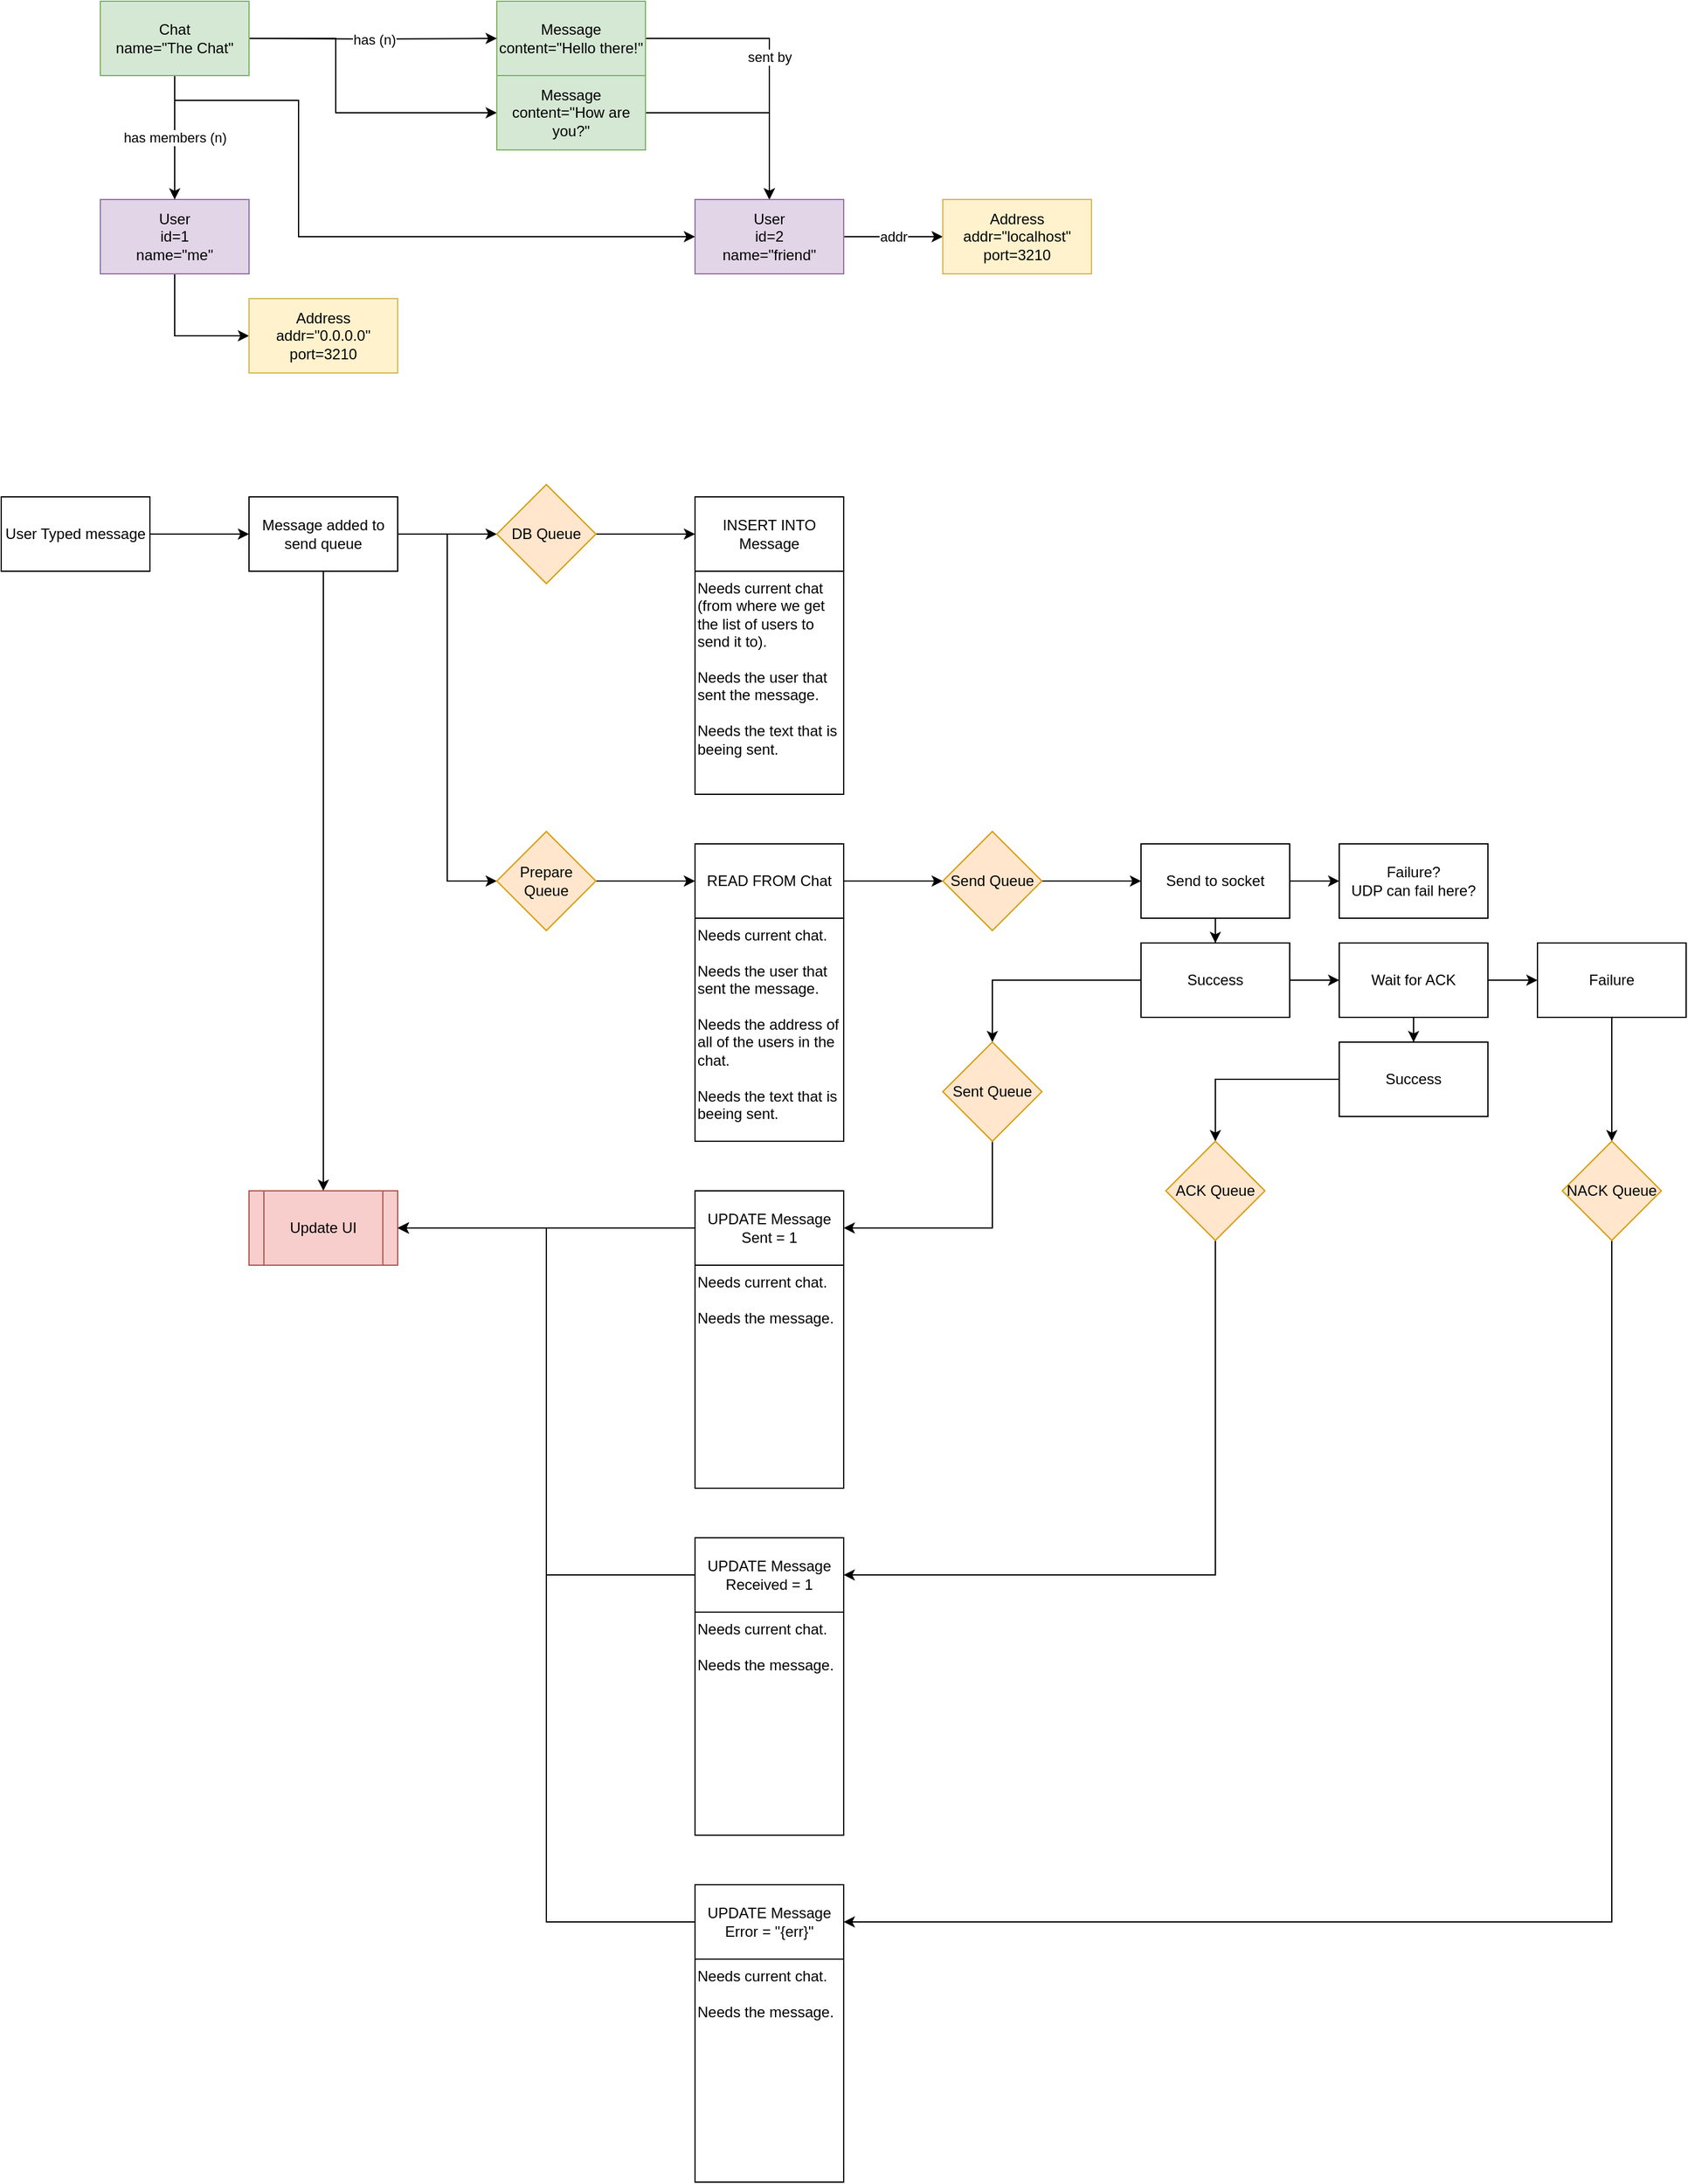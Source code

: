 <mxfile version="20.4.0" type="device"><diagram id="pZVqNI0CQ0PQjNNeOzV9" name="Page-1"><mxGraphModel dx="1185" dy="631" grid="1" gridSize="10" guides="1" tooltips="1" connect="1" arrows="1" fold="1" page="1" pageScale="1" pageWidth="850" pageHeight="1100" math="0" shadow="0"><root><mxCell id="0"/><mxCell id="1" parent="0"/><mxCell id="Ro1MwXD4zNUv3l3HNlXt-22" value="sent by" style="edgeStyle=orthogonalEdgeStyle;rounded=0;orthogonalLoop=1;jettySize=auto;html=1;exitX=1;exitY=0.5;exitDx=0;exitDy=0;endArrow=classic;endFill=1;" edge="1" parent="1" source="Ro1MwXD4zNUv3l3HNlXt-20" target="Ro1MwXD4zNUv3l3HNlXt-21"><mxGeometry relative="1" as="geometry"/></mxCell><mxCell id="Ro1MwXD4zNUv3l3HNlXt-20" value="&lt;div&gt;Message&lt;/div&gt;&lt;div&gt;content=&quot;Hello there!&quot;&lt;br&gt;&lt;/div&gt;" style="rounded=0;whiteSpace=wrap;html=1;fillColor=#d5e8d4;strokeColor=#82b366;" vertex="1" parent="1"><mxGeometry x="480" y="200" width="120" height="60" as="geometry"/></mxCell><mxCell id="Ro1MwXD4zNUv3l3HNlXt-24" value="addr" style="edgeStyle=orthogonalEdgeStyle;rounded=0;orthogonalLoop=1;jettySize=auto;html=1;exitX=1;exitY=0.5;exitDx=0;exitDy=0;endArrow=classic;endFill=1;" edge="1" parent="1" source="Ro1MwXD4zNUv3l3HNlXt-21" target="Ro1MwXD4zNUv3l3HNlXt-23"><mxGeometry relative="1" as="geometry"/></mxCell><mxCell id="Ro1MwXD4zNUv3l3HNlXt-21" value="&lt;div&gt;User&lt;/div&gt;&lt;div&gt;id=2&lt;/div&gt;&lt;div&gt;name=&quot;friend&quot;&lt;br&gt;&lt;/div&gt;" style="rounded=0;whiteSpace=wrap;html=1;fillColor=#e1d5e7;strokeColor=#9673a6;" vertex="1" parent="1"><mxGeometry x="640" y="360" width="120" height="60" as="geometry"/></mxCell><mxCell id="Ro1MwXD4zNUv3l3HNlXt-23" value="&lt;div&gt;Address&lt;/div&gt;&lt;div&gt;addr=&quot;localhost&quot;&lt;/div&gt;port=3210" style="rounded=0;whiteSpace=wrap;html=1;fillColor=#fff2cc;strokeColor=#d6b656;" vertex="1" parent="1"><mxGeometry x="840" y="360" width="120" height="60" as="geometry"/></mxCell><mxCell id="Ro1MwXD4zNUv3l3HNlXt-37" style="edgeStyle=orthogonalEdgeStyle;rounded=0;orthogonalLoop=1;jettySize=auto;html=1;exitX=0.5;exitY=1;exitDx=0;exitDy=0;entryX=0;entryY=0.5;entryDx=0;entryDy=0;endArrow=classic;endFill=1;" edge="1" parent="1" source="Ro1MwXD4zNUv3l3HNlXt-25" target="Ro1MwXD4zNUv3l3HNlXt-36"><mxGeometry relative="1" as="geometry"/></mxCell><mxCell id="Ro1MwXD4zNUv3l3HNlXt-25" value="&lt;div&gt;User&lt;/div&gt;&lt;div&gt;id=1&lt;/div&gt;&lt;div&gt;name=&quot;me&quot;&lt;br&gt;&lt;/div&gt;" style="rounded=0;whiteSpace=wrap;html=1;fillColor=#e1d5e7;strokeColor=#9673a6;" vertex="1" parent="1"><mxGeometry x="160" y="360" width="120" height="60" as="geometry"/></mxCell><mxCell id="Ro1MwXD4zNUv3l3HNlXt-28" value="has (n)" style="edgeStyle=orthogonalEdgeStyle;rounded=0;orthogonalLoop=1;jettySize=auto;html=1;exitX=1;exitY=0.5;exitDx=0;exitDy=0;endArrow=classic;endFill=1;" edge="1" parent="1" target="Ro1MwXD4zNUv3l3HNlXt-20"><mxGeometry relative="1" as="geometry"><mxPoint x="280" y="230" as="sourcePoint"/><mxPoint x="400" y="230" as="targetPoint"/></mxGeometry></mxCell><mxCell id="Ro1MwXD4zNUv3l3HNlXt-29" value="has members (n)" style="edgeStyle=orthogonalEdgeStyle;rounded=0;orthogonalLoop=1;jettySize=auto;html=1;endArrow=classic;endFill=1;" edge="1" parent="1" source="Ro1MwXD4zNUv3l3HNlXt-26" target="Ro1MwXD4zNUv3l3HNlXt-25"><mxGeometry relative="1" as="geometry"/></mxCell><mxCell id="Ro1MwXD4zNUv3l3HNlXt-32" style="edgeStyle=orthogonalEdgeStyle;rounded=0;orthogonalLoop=1;jettySize=auto;html=1;exitX=0.5;exitY=1;exitDx=0;exitDy=0;entryX=0;entryY=0.5;entryDx=0;entryDy=0;endArrow=classic;endFill=1;" edge="1" parent="1" source="Ro1MwXD4zNUv3l3HNlXt-26" target="Ro1MwXD4zNUv3l3HNlXt-21"><mxGeometry relative="1" as="geometry"><Array as="points"><mxPoint x="220" y="280"/><mxPoint x="320" y="280"/><mxPoint x="320" y="390"/></Array></mxGeometry></mxCell><mxCell id="Ro1MwXD4zNUv3l3HNlXt-34" style="edgeStyle=orthogonalEdgeStyle;rounded=0;orthogonalLoop=1;jettySize=auto;html=1;exitX=1;exitY=0.5;exitDx=0;exitDy=0;entryX=0;entryY=0.5;entryDx=0;entryDy=0;endArrow=classic;endFill=1;" edge="1" parent="1" source="Ro1MwXD4zNUv3l3HNlXt-26" target="Ro1MwXD4zNUv3l3HNlXt-33"><mxGeometry relative="1" as="geometry"><Array as="points"><mxPoint x="350" y="230"/><mxPoint x="350" y="290"/></Array></mxGeometry></mxCell><mxCell id="Ro1MwXD4zNUv3l3HNlXt-26" value="&lt;div&gt;Chat&lt;/div&gt;&lt;div&gt;name=&quot;The Chat&quot;&lt;br&gt;&lt;/div&gt;" style="rounded=0;whiteSpace=wrap;html=1;fillColor=#d5e8d4;strokeColor=#82b366;" vertex="1" parent="1"><mxGeometry x="160" y="200" width="120" height="60" as="geometry"/></mxCell><mxCell id="Ro1MwXD4zNUv3l3HNlXt-35" style="edgeStyle=orthogonalEdgeStyle;rounded=0;orthogonalLoop=1;jettySize=auto;html=1;exitX=1;exitY=0.5;exitDx=0;exitDy=0;endArrow=classic;endFill=1;" edge="1" parent="1" source="Ro1MwXD4zNUv3l3HNlXt-33" target="Ro1MwXD4zNUv3l3HNlXt-21"><mxGeometry relative="1" as="geometry"/></mxCell><mxCell id="Ro1MwXD4zNUv3l3HNlXt-33" value="&lt;div&gt;Message&lt;/div&gt;&lt;div&gt;content=&quot;How are you?&quot;&lt;br&gt;&lt;/div&gt;" style="rounded=0;whiteSpace=wrap;html=1;fillColor=#d5e8d4;strokeColor=#82b366;" vertex="1" parent="1"><mxGeometry x="480" y="260" width="120" height="60" as="geometry"/></mxCell><mxCell id="Ro1MwXD4zNUv3l3HNlXt-36" value="&lt;div&gt;Address&lt;/div&gt;&lt;div&gt;addr=&quot;0.0.0.0&quot;&lt;/div&gt;port=3210" style="rounded=0;whiteSpace=wrap;html=1;fillColor=#fff2cc;strokeColor=#d6b656;" vertex="1" parent="1"><mxGeometry x="280" y="440" width="120" height="60" as="geometry"/></mxCell><mxCell id="Ro1MwXD4zNUv3l3HNlXt-42" value="" style="edgeStyle=orthogonalEdgeStyle;rounded=0;orthogonalLoop=1;jettySize=auto;html=1;endArrow=classic;endFill=1;" edge="1" parent="1" source="Ro1MwXD4zNUv3l3HNlXt-39" target="Ro1MwXD4zNUv3l3HNlXt-41"><mxGeometry relative="1" as="geometry"/></mxCell><mxCell id="Ro1MwXD4zNUv3l3HNlXt-39" value="User Typed message" style="rounded=0;whiteSpace=wrap;html=1;" vertex="1" parent="1"><mxGeometry x="80" y="600" width="120" height="60" as="geometry"/></mxCell><mxCell id="Ro1MwXD4zNUv3l3HNlXt-46" value="" style="edgeStyle=orthogonalEdgeStyle;rounded=0;orthogonalLoop=1;jettySize=auto;html=1;endArrow=classic;endFill=1;" edge="1" parent="1" source="Ro1MwXD4zNUv3l3HNlXt-41" target="Ro1MwXD4zNUv3l3HNlXt-45"><mxGeometry relative="1" as="geometry"/></mxCell><mxCell id="Ro1MwXD4zNUv3l3HNlXt-51" style="edgeStyle=orthogonalEdgeStyle;rounded=0;orthogonalLoop=1;jettySize=auto;html=1;exitX=1;exitY=0.5;exitDx=0;exitDy=0;entryX=0;entryY=0.5;entryDx=0;entryDy=0;endArrow=classic;endFill=1;" edge="1" parent="1" source="Ro1MwXD4zNUv3l3HNlXt-41" target="Ro1MwXD4zNUv3l3HNlXt-50"><mxGeometry relative="1" as="geometry"/></mxCell><mxCell id="Ro1MwXD4zNUv3l3HNlXt-80" style="edgeStyle=orthogonalEdgeStyle;rounded=0;orthogonalLoop=1;jettySize=auto;html=1;exitX=0.5;exitY=1;exitDx=0;exitDy=0;endArrow=classic;endFill=1;" edge="1" parent="1" source="Ro1MwXD4zNUv3l3HNlXt-41" target="Ro1MwXD4zNUv3l3HNlXt-76"><mxGeometry relative="1" as="geometry"><mxPoint x="339.714" y="930.0" as="targetPoint"/></mxGeometry></mxCell><mxCell id="Ro1MwXD4zNUv3l3HNlXt-41" value="Message added to send queue" style="rounded=0;whiteSpace=wrap;html=1;" vertex="1" parent="1"><mxGeometry x="280" y="600" width="120" height="60" as="geometry"/></mxCell><mxCell id="Ro1MwXD4zNUv3l3HNlXt-48" value="" style="edgeStyle=orthogonalEdgeStyle;rounded=0;orthogonalLoop=1;jettySize=auto;html=1;endArrow=classic;endFill=1;" edge="1" parent="1" source="Ro1MwXD4zNUv3l3HNlXt-45" target="Ro1MwXD4zNUv3l3HNlXt-47"><mxGeometry relative="1" as="geometry"/></mxCell><mxCell id="Ro1MwXD4zNUv3l3HNlXt-45" value="DB Queue" style="rhombus;whiteSpace=wrap;html=1;fillColor=#ffe6cc;strokeColor=#d79b00;" vertex="1" parent="1"><mxGeometry x="480" y="590" width="80" height="80" as="geometry"/></mxCell><mxCell id="Ro1MwXD4zNUv3l3HNlXt-47" value="INSERT INTO Message" style="rounded=0;whiteSpace=wrap;html=1;" vertex="1" parent="1"><mxGeometry x="640" y="600" width="120" height="60" as="geometry"/></mxCell><mxCell id="Ro1MwXD4zNUv3l3HNlXt-49" value="&lt;div&gt;Needs current chat (from where we get the list of users to send it to).&lt;/div&gt;&lt;div&gt;&lt;br&gt;&lt;/div&gt;&lt;div&gt;Needs the user that sent the message.&lt;/div&gt;&lt;div&gt;&lt;br&gt;&lt;/div&gt;&lt;div&gt;Needs the text that is beeing sent.&lt;/div&gt;" style="rounded=0;whiteSpace=wrap;html=1;align=left;verticalAlign=top;" vertex="1" parent="1"><mxGeometry x="640" y="660" width="120" height="180" as="geometry"/></mxCell><mxCell id="Ro1MwXD4zNUv3l3HNlXt-53" value="" style="edgeStyle=orthogonalEdgeStyle;rounded=0;orthogonalLoop=1;jettySize=auto;html=1;endArrow=classic;endFill=1;" edge="1" parent="1" source="Ro1MwXD4zNUv3l3HNlXt-50" target="Ro1MwXD4zNUv3l3HNlXt-52"><mxGeometry relative="1" as="geometry"/></mxCell><mxCell id="Ro1MwXD4zNUv3l3HNlXt-50" value="Prepare Queue" style="rhombus;whiteSpace=wrap;html=1;fillColor=#ffe6cc;strokeColor=#d79b00;" vertex="1" parent="1"><mxGeometry x="480" y="870" width="80" height="80" as="geometry"/></mxCell><mxCell id="Ro1MwXD4zNUv3l3HNlXt-56" value="" style="edgeStyle=orthogonalEdgeStyle;rounded=0;orthogonalLoop=1;jettySize=auto;html=1;endArrow=classic;endFill=1;" edge="1" parent="1" source="Ro1MwXD4zNUv3l3HNlXt-52" target="Ro1MwXD4zNUv3l3HNlXt-55"><mxGeometry relative="1" as="geometry"/></mxCell><mxCell id="Ro1MwXD4zNUv3l3HNlXt-52" value="READ FROM Chat" style="rounded=0;whiteSpace=wrap;html=1;" vertex="1" parent="1"><mxGeometry x="640" y="880" width="120" height="60" as="geometry"/></mxCell><mxCell id="Ro1MwXD4zNUv3l3HNlXt-54" value="&lt;div&gt;Needs current chat.&lt;/div&gt;&lt;div&gt;&lt;br&gt;&lt;/div&gt;&lt;div&gt;Needs the user that sent the message.&lt;br&gt;&lt;/div&gt;&lt;div&gt;&lt;br&gt;&lt;/div&gt;&lt;div&gt;Needs the address of all of the users in the chat.&lt;/div&gt;&lt;div&gt;&lt;br&gt;&lt;/div&gt;&lt;div&gt;Needs the text that is beeing sent.&lt;br&gt;&lt;/div&gt;" style="rounded=0;whiteSpace=wrap;html=1;align=left;verticalAlign=top;" vertex="1" parent="1"><mxGeometry x="640" y="940" width="120" height="180" as="geometry"/></mxCell><mxCell id="Ro1MwXD4zNUv3l3HNlXt-58" value="" style="edgeStyle=orthogonalEdgeStyle;rounded=0;orthogonalLoop=1;jettySize=auto;html=1;endArrow=classic;endFill=1;" edge="1" parent="1" source="Ro1MwXD4zNUv3l3HNlXt-55" target="Ro1MwXD4zNUv3l3HNlXt-57"><mxGeometry relative="1" as="geometry"/></mxCell><mxCell id="Ro1MwXD4zNUv3l3HNlXt-55" value="Send Queue" style="rhombus;whiteSpace=wrap;html=1;fillColor=#ffe6cc;strokeColor=#d79b00;" vertex="1" parent="1"><mxGeometry x="840" y="870" width="80" height="80" as="geometry"/></mxCell><mxCell id="Ro1MwXD4zNUv3l3HNlXt-60" value="" style="edgeStyle=orthogonalEdgeStyle;rounded=0;orthogonalLoop=1;jettySize=auto;html=1;endArrow=classic;endFill=1;" edge="1" parent="1" source="Ro1MwXD4zNUv3l3HNlXt-57" target="Ro1MwXD4zNUv3l3HNlXt-59"><mxGeometry relative="1" as="geometry"/></mxCell><mxCell id="Ro1MwXD4zNUv3l3HNlXt-82" style="edgeStyle=orthogonalEdgeStyle;rounded=0;orthogonalLoop=1;jettySize=auto;html=1;exitX=1;exitY=0.5;exitDx=0;exitDy=0;entryX=0;entryY=0.5;entryDx=0;entryDy=0;endArrow=classic;endFill=1;" edge="1" parent="1" source="Ro1MwXD4zNUv3l3HNlXt-57" target="Ro1MwXD4zNUv3l3HNlXt-81"><mxGeometry relative="1" as="geometry"/></mxCell><mxCell id="Ro1MwXD4zNUv3l3HNlXt-57" value="Send to socket" style="rounded=0;whiteSpace=wrap;html=1;" vertex="1" parent="1"><mxGeometry x="1000" y="880" width="120" height="60" as="geometry"/></mxCell><mxCell id="Ro1MwXD4zNUv3l3HNlXt-62" value="" style="edgeStyle=orthogonalEdgeStyle;rounded=0;orthogonalLoop=1;jettySize=auto;html=1;endArrow=classic;endFill=1;" edge="1" parent="1" source="Ro1MwXD4zNUv3l3HNlXt-59" target="Ro1MwXD4zNUv3l3HNlXt-61"><mxGeometry relative="1" as="geometry"/></mxCell><mxCell id="Ro1MwXD4zNUv3l3HNlXt-66" style="edgeStyle=orthogonalEdgeStyle;rounded=0;orthogonalLoop=1;jettySize=auto;html=1;exitX=0;exitY=0.5;exitDx=0;exitDy=0;endArrow=classic;endFill=1;" edge="1" parent="1" source="Ro1MwXD4zNUv3l3HNlXt-59" target="Ro1MwXD4zNUv3l3HNlXt-65"><mxGeometry relative="1" as="geometry"/></mxCell><mxCell id="Ro1MwXD4zNUv3l3HNlXt-59" value="Success" style="rounded=0;whiteSpace=wrap;html=1;" vertex="1" parent="1"><mxGeometry x="1000" y="960" width="120" height="60" as="geometry"/></mxCell><mxCell id="Ro1MwXD4zNUv3l3HNlXt-64" value="" style="edgeStyle=orthogonalEdgeStyle;rounded=0;orthogonalLoop=1;jettySize=auto;html=1;endArrow=classic;endFill=1;" edge="1" parent="1" source="Ro1MwXD4zNUv3l3HNlXt-61" target="Ro1MwXD4zNUv3l3HNlXt-63"><mxGeometry relative="1" as="geometry"/></mxCell><mxCell id="Ro1MwXD4zNUv3l3HNlXt-84" value="" style="edgeStyle=orthogonalEdgeStyle;rounded=0;orthogonalLoop=1;jettySize=auto;html=1;endArrow=classic;endFill=1;" edge="1" parent="1" source="Ro1MwXD4zNUv3l3HNlXt-61" target="Ro1MwXD4zNUv3l3HNlXt-83"><mxGeometry relative="1" as="geometry"/></mxCell><mxCell id="Ro1MwXD4zNUv3l3HNlXt-61" value="Wait for ACK" style="rounded=0;whiteSpace=wrap;html=1;" vertex="1" parent="1"><mxGeometry x="1160" y="960" width="120" height="60" as="geometry"/></mxCell><mxCell id="Ro1MwXD4zNUv3l3HNlXt-68" style="edgeStyle=orthogonalEdgeStyle;rounded=0;orthogonalLoop=1;jettySize=auto;html=1;exitX=0;exitY=0.5;exitDx=0;exitDy=0;endArrow=classic;endFill=1;" edge="1" parent="1" source="Ro1MwXD4zNUv3l3HNlXt-63" target="Ro1MwXD4zNUv3l3HNlXt-67"><mxGeometry relative="1" as="geometry"/></mxCell><mxCell id="Ro1MwXD4zNUv3l3HNlXt-63" value="Success" style="rounded=0;whiteSpace=wrap;html=1;" vertex="1" parent="1"><mxGeometry x="1160" y="1040" width="120" height="60" as="geometry"/></mxCell><mxCell id="Ro1MwXD4zNUv3l3HNlXt-70" style="edgeStyle=orthogonalEdgeStyle;rounded=0;orthogonalLoop=1;jettySize=auto;html=1;exitX=0.5;exitY=1;exitDx=0;exitDy=0;entryX=1;entryY=0.5;entryDx=0;entryDy=0;endArrow=classic;endFill=1;" edge="1" parent="1" source="Ro1MwXD4zNUv3l3HNlXt-65" target="Ro1MwXD4zNUv3l3HNlXt-69"><mxGeometry relative="1" as="geometry"/></mxCell><mxCell id="Ro1MwXD4zNUv3l3HNlXt-65" value="Sent Queue" style="rhombus;whiteSpace=wrap;html=1;fillColor=#ffe6cc;strokeColor=#d79b00;" vertex="1" parent="1"><mxGeometry x="840" y="1040" width="80" height="80" as="geometry"/></mxCell><mxCell id="Ro1MwXD4zNUv3l3HNlXt-74" style="edgeStyle=orthogonalEdgeStyle;rounded=0;orthogonalLoop=1;jettySize=auto;html=1;exitX=0.5;exitY=1;exitDx=0;exitDy=0;entryX=1;entryY=0.5;entryDx=0;entryDy=0;endArrow=classic;endFill=1;" edge="1" parent="1" source="Ro1MwXD4zNUv3l3HNlXt-67" target="Ro1MwXD4zNUv3l3HNlXt-72"><mxGeometry relative="1" as="geometry"/></mxCell><mxCell id="Ro1MwXD4zNUv3l3HNlXt-67" value="ACK Queue" style="rhombus;whiteSpace=wrap;html=1;fillColor=#ffe6cc;strokeColor=#d79b00;" vertex="1" parent="1"><mxGeometry x="1020" y="1120" width="80" height="80" as="geometry"/></mxCell><mxCell id="Ro1MwXD4zNUv3l3HNlXt-77" style="edgeStyle=orthogonalEdgeStyle;rounded=0;orthogonalLoop=1;jettySize=auto;html=1;exitX=0;exitY=0.5;exitDx=0;exitDy=0;endArrow=classic;endFill=1;" edge="1" parent="1" source="Ro1MwXD4zNUv3l3HNlXt-69" target="Ro1MwXD4zNUv3l3HNlXt-76"><mxGeometry relative="1" as="geometry"/></mxCell><mxCell id="Ro1MwXD4zNUv3l3HNlXt-69" value="&lt;div&gt;UPDATE Message&lt;/div&gt;Sent = 1" style="rounded=0;whiteSpace=wrap;html=1;" vertex="1" parent="1"><mxGeometry x="640" y="1160" width="120" height="60" as="geometry"/></mxCell><mxCell id="Ro1MwXD4zNUv3l3HNlXt-71" value="&lt;div&gt;Needs current chat.&lt;/div&gt;&lt;div&gt;&lt;br&gt;&lt;/div&gt;&lt;div&gt;Needs the message.&lt;br&gt;&lt;/div&gt;" style="rounded=0;whiteSpace=wrap;html=1;align=left;verticalAlign=top;" vertex="1" parent="1"><mxGeometry x="640" y="1220" width="120" height="180" as="geometry"/></mxCell><mxCell id="Ro1MwXD4zNUv3l3HNlXt-79" style="edgeStyle=orthogonalEdgeStyle;rounded=0;orthogonalLoop=1;jettySize=auto;html=1;exitX=0;exitY=0.5;exitDx=0;exitDy=0;entryX=1;entryY=0.5;entryDx=0;entryDy=0;endArrow=classic;endFill=1;" edge="1" parent="1" source="Ro1MwXD4zNUv3l3HNlXt-72" target="Ro1MwXD4zNUv3l3HNlXt-76"><mxGeometry relative="1" as="geometry"/></mxCell><mxCell id="Ro1MwXD4zNUv3l3HNlXt-72" value="&lt;div&gt;UPDATE Message&lt;/div&gt;Received = 1" style="rounded=0;whiteSpace=wrap;html=1;" vertex="1" parent="1"><mxGeometry x="640" y="1440" width="120" height="60" as="geometry"/></mxCell><mxCell id="Ro1MwXD4zNUv3l3HNlXt-75" value="&lt;div&gt;Needs current chat.&lt;/div&gt;&lt;div&gt;&lt;br&gt;&lt;/div&gt;&lt;div&gt;Needs the message.&lt;br&gt;&lt;/div&gt;" style="rounded=0;whiteSpace=wrap;html=1;align=left;verticalAlign=top;" vertex="1" parent="1"><mxGeometry x="640" y="1500" width="120" height="180" as="geometry"/></mxCell><mxCell id="Ro1MwXD4zNUv3l3HNlXt-76" value="Update UI" style="shape=process;whiteSpace=wrap;html=1;backgroundOutline=1;fillColor=#f8cecc;strokeColor=#b85450;" vertex="1" parent="1"><mxGeometry x="280" y="1160" width="120" height="60" as="geometry"/></mxCell><mxCell id="Ro1MwXD4zNUv3l3HNlXt-81" value="&lt;div&gt;Failure?&lt;/div&gt;UDP can fail here?" style="rounded=0;whiteSpace=wrap;html=1;" vertex="1" parent="1"><mxGeometry x="1160" y="880" width="120" height="60" as="geometry"/></mxCell><mxCell id="Ro1MwXD4zNUv3l3HNlXt-86" value="" style="edgeStyle=orthogonalEdgeStyle;rounded=0;orthogonalLoop=1;jettySize=auto;html=1;endArrow=classic;endFill=1;" edge="1" parent="1" source="Ro1MwXD4zNUv3l3HNlXt-83" target="Ro1MwXD4zNUv3l3HNlXt-85"><mxGeometry relative="1" as="geometry"/></mxCell><mxCell id="Ro1MwXD4zNUv3l3HNlXt-83" value="Failure" style="rounded=0;whiteSpace=wrap;html=1;" vertex="1" parent="1"><mxGeometry x="1320" y="960" width="120" height="60" as="geometry"/></mxCell><mxCell id="Ro1MwXD4zNUv3l3HNlXt-89" style="edgeStyle=orthogonalEdgeStyle;rounded=0;orthogonalLoop=1;jettySize=auto;html=1;exitX=0.5;exitY=1;exitDx=0;exitDy=0;entryX=1;entryY=0.5;entryDx=0;entryDy=0;endArrow=classic;endFill=1;" edge="1" parent="1" source="Ro1MwXD4zNUv3l3HNlXt-85" target="Ro1MwXD4zNUv3l3HNlXt-87"><mxGeometry relative="1" as="geometry"/></mxCell><mxCell id="Ro1MwXD4zNUv3l3HNlXt-85" value="NACK Queue" style="rhombus;whiteSpace=wrap;html=1;fillColor=#ffe6cc;strokeColor=#d79b00;" vertex="1" parent="1"><mxGeometry x="1340" y="1120" width="80" height="80" as="geometry"/></mxCell><mxCell id="Ro1MwXD4zNUv3l3HNlXt-90" style="edgeStyle=orthogonalEdgeStyle;rounded=0;orthogonalLoop=1;jettySize=auto;html=1;exitX=0;exitY=0.5;exitDx=0;exitDy=0;entryX=1;entryY=0.5;entryDx=0;entryDy=0;endArrow=classic;endFill=1;" edge="1" parent="1" source="Ro1MwXD4zNUv3l3HNlXt-87" target="Ro1MwXD4zNUv3l3HNlXt-76"><mxGeometry relative="1" as="geometry"/></mxCell><mxCell id="Ro1MwXD4zNUv3l3HNlXt-87" value="&lt;div&gt;UPDATE Message&lt;/div&gt;Error = &quot;{err}&quot;" style="rounded=0;whiteSpace=wrap;html=1;" vertex="1" parent="1"><mxGeometry x="640" y="1720" width="120" height="60" as="geometry"/></mxCell><mxCell id="Ro1MwXD4zNUv3l3HNlXt-88" value="&lt;div&gt;Needs current chat.&lt;/div&gt;&lt;div&gt;&lt;br&gt;&lt;/div&gt;&lt;div&gt;Needs the message.&lt;br&gt;&lt;/div&gt;" style="rounded=0;whiteSpace=wrap;html=1;align=left;verticalAlign=top;" vertex="1" parent="1"><mxGeometry x="640" y="1780" width="120" height="180" as="geometry"/></mxCell></root></mxGraphModel></diagram></mxfile>